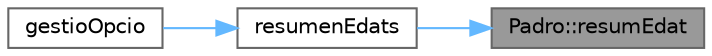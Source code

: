 digraph "Padro::resumEdat"
{
 // LATEX_PDF_SIZE
  bgcolor="transparent";
  edge [fontname=Helvetica,fontsize=10,labelfontname=Helvetica,labelfontsize=10];
  node [fontname=Helvetica,fontsize=10,shape=box,height=0.2,width=0.4];
  rankdir="RL";
  Node1 [id="Node000001",label="Padro::resumEdat",height=0.2,width=0.4,color="gray40", fillcolor="grey60", style="filled", fontcolor="black",tooltip="Obtiene un resumen de las edades promedio por distrito, por año."];
  Node1 -> Node2 [id="edge3_Node000001_Node000002",dir="back",color="steelblue1",style="solid",tooltip=" "];
  Node2 [id="Node000002",label="resumenEdats",height=0.2,width=0.4,color="grey40", fillcolor="white", style="filled",URL="$main_8cpp.html#ad0002dad68f3a8d1478d481af3d691ea",tooltip="Muestra un resumen de las edades de la población."];
  Node2 -> Node3 [id="edge4_Node000002_Node000003",dir="back",color="steelblue1",style="solid",tooltip=" "];
  Node3 [id="Node000003",label="gestioOpcio",height=0.2,width=0.4,color="grey40", fillcolor="white", style="filled",URL="$main_8cpp.html#a5289933794b2beb79f44578f8d07af19",tooltip="Gestiona las opciones seleccionadas por el usuario."];
}
